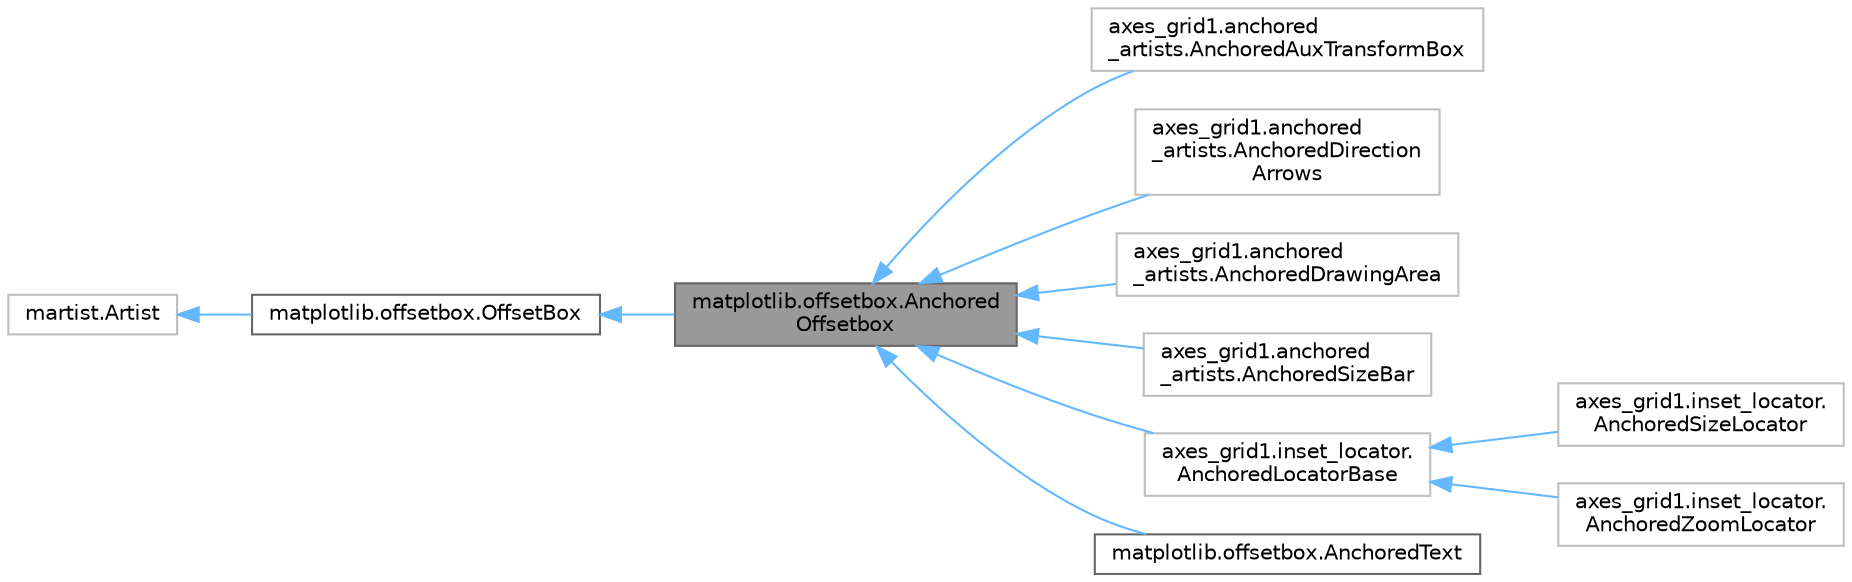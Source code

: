 digraph "matplotlib.offsetbox.AnchoredOffsetbox"
{
 // LATEX_PDF_SIZE
  bgcolor="transparent";
  edge [fontname=Helvetica,fontsize=10,labelfontname=Helvetica,labelfontsize=10];
  node [fontname=Helvetica,fontsize=10,shape=box,height=0.2,width=0.4];
  rankdir="LR";
  Node1 [id="Node000001",label="matplotlib.offsetbox.Anchored\lOffsetbox",height=0.2,width=0.4,color="gray40", fillcolor="grey60", style="filled", fontcolor="black",tooltip=" "];
  Node2 -> Node1 [id="edge1_Node000001_Node000002",dir="back",color="steelblue1",style="solid",tooltip=" "];
  Node2 [id="Node000002",label="matplotlib.offsetbox.OffsetBox",height=0.2,width=0.4,color="gray40", fillcolor="white", style="filled",URL="$df/d0a/classmatplotlib_1_1offsetbox_1_1OffsetBox.html",tooltip=" "];
  Node3 -> Node2 [id="edge2_Node000002_Node000003",dir="back",color="steelblue1",style="solid",tooltip=" "];
  Node3 [id="Node000003",label="martist.Artist",height=0.2,width=0.4,color="grey75", fillcolor="white", style="filled",tooltip=" "];
  Node1 -> Node4 [id="edge3_Node000001_Node000004",dir="back",color="steelblue1",style="solid",tooltip=" "];
  Node4 [id="Node000004",label="axes_grid1.anchored\l_artists.AnchoredAuxTransformBox",height=0.2,width=0.4,color="grey75", fillcolor="white", style="filled",URL="$dc/d3f/classaxes__grid1_1_1anchored__artists_1_1AnchoredAuxTransformBox.html",tooltip=" "];
  Node1 -> Node5 [id="edge4_Node000001_Node000005",dir="back",color="steelblue1",style="solid",tooltip=" "];
  Node5 [id="Node000005",label="axes_grid1.anchored\l_artists.AnchoredDirection\lArrows",height=0.2,width=0.4,color="grey75", fillcolor="white", style="filled",URL="$db/d07/classaxes__grid1_1_1anchored__artists_1_1AnchoredDirectionArrows.html",tooltip=" "];
  Node1 -> Node6 [id="edge5_Node000001_Node000006",dir="back",color="steelblue1",style="solid",tooltip=" "];
  Node6 [id="Node000006",label="axes_grid1.anchored\l_artists.AnchoredDrawingArea",height=0.2,width=0.4,color="grey75", fillcolor="white", style="filled",URL="$d0/d6b/classaxes__grid1_1_1anchored__artists_1_1AnchoredDrawingArea.html",tooltip=" "];
  Node1 -> Node7 [id="edge6_Node000001_Node000007",dir="back",color="steelblue1",style="solid",tooltip=" "];
  Node7 [id="Node000007",label="axes_grid1.anchored\l_artists.AnchoredSizeBar",height=0.2,width=0.4,color="grey75", fillcolor="white", style="filled",URL="$d9/d44/classaxes__grid1_1_1anchored__artists_1_1AnchoredSizeBar.html",tooltip=" "];
  Node1 -> Node8 [id="edge7_Node000001_Node000008",dir="back",color="steelblue1",style="solid",tooltip=" "];
  Node8 [id="Node000008",label="axes_grid1.inset_locator.\lAnchoredLocatorBase",height=0.2,width=0.4,color="grey75", fillcolor="white", style="filled",URL="$d9/d43/classaxes__grid1_1_1inset__locator_1_1AnchoredLocatorBase.html",tooltip=" "];
  Node8 -> Node9 [id="edge8_Node000008_Node000009",dir="back",color="steelblue1",style="solid",tooltip=" "];
  Node9 [id="Node000009",label="axes_grid1.inset_locator.\lAnchoredSizeLocator",height=0.2,width=0.4,color="grey75", fillcolor="white", style="filled",URL="$d4/d18/classaxes__grid1_1_1inset__locator_1_1AnchoredSizeLocator.html",tooltip=" "];
  Node8 -> Node10 [id="edge9_Node000008_Node000010",dir="back",color="steelblue1",style="solid",tooltip=" "];
  Node10 [id="Node000010",label="axes_grid1.inset_locator.\lAnchoredZoomLocator",height=0.2,width=0.4,color="grey75", fillcolor="white", style="filled",URL="$d1/ddd/classaxes__grid1_1_1inset__locator_1_1AnchoredZoomLocator.html",tooltip=" "];
  Node1 -> Node11 [id="edge10_Node000001_Node000011",dir="back",color="steelblue1",style="solid",tooltip=" "];
  Node11 [id="Node000011",label="matplotlib.offsetbox.AnchoredText",height=0.2,width=0.4,color="gray40", fillcolor="white", style="filled",URL="$d3/d7b/classmatplotlib_1_1offsetbox_1_1AnchoredText.html",tooltip=" "];
}
